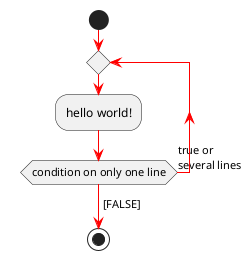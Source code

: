 {
  "sha1": "orj3jvtbiq8bpxjvn5vjk5avmq18h3b",
  "insertion": {
    "when": "2024-06-04T17:28:40.150Z",
    "user": "plantuml@gmail.com"
  }
}
@startuml
skinparam arrowColor red
START
REPEAT
:hello world!;
repeatwhile(condition on only one line)is(true or
several lines)
->[FALSE];
STOP
@enduml

